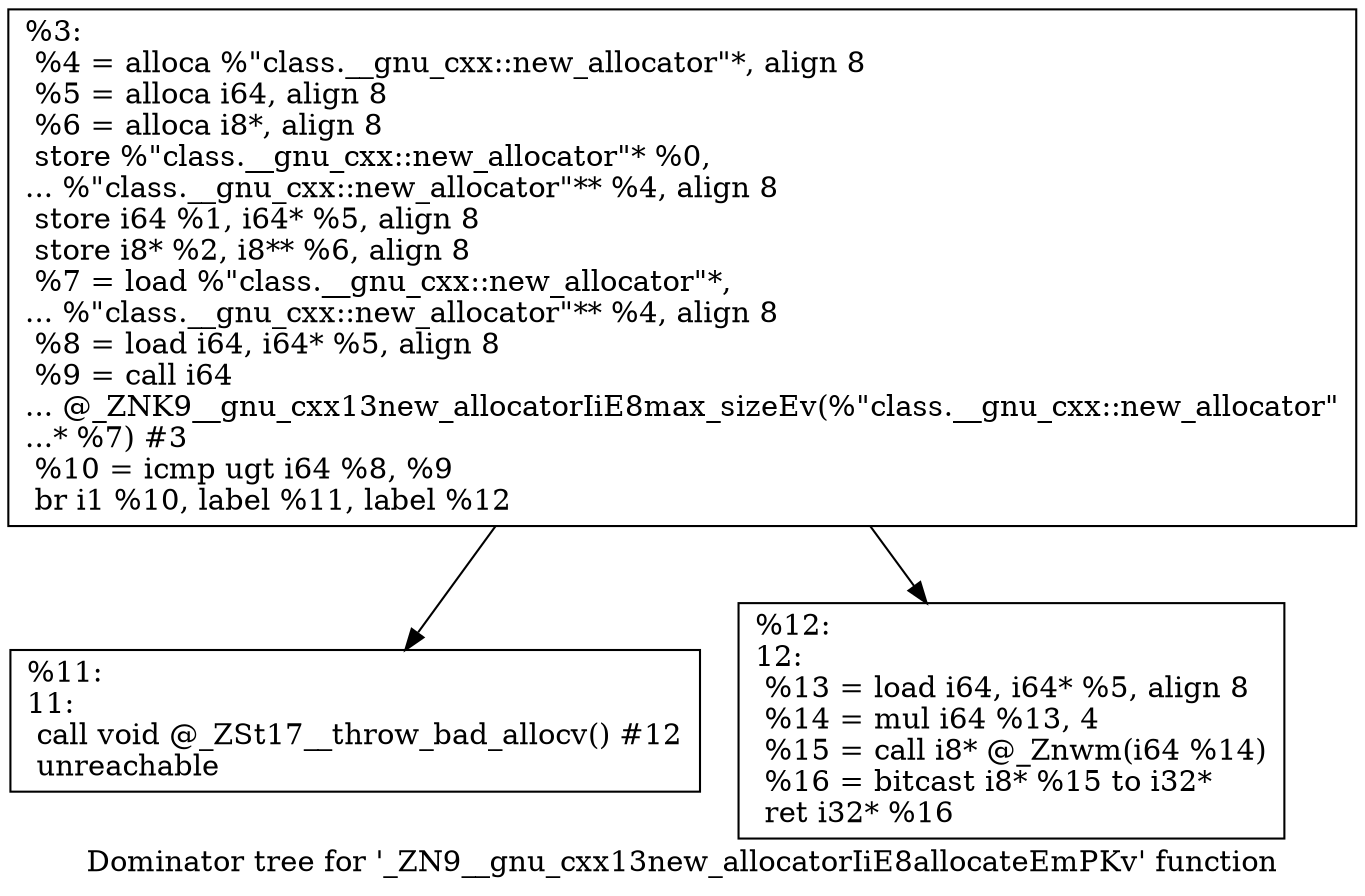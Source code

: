 digraph "Dominator tree for '_ZN9__gnu_cxx13new_allocatorIiE8allocateEmPKv' function" {
	label="Dominator tree for '_ZN9__gnu_cxx13new_allocatorIiE8allocateEmPKv' function";

	Node0x14763c0 [shape=record,label="{%3:\l  %4 = alloca %\"class.__gnu_cxx::new_allocator\"*, align 8\l  %5 = alloca i64, align 8\l  %6 = alloca i8*, align 8\l  store %\"class.__gnu_cxx::new_allocator\"* %0,\l... %\"class.__gnu_cxx::new_allocator\"** %4, align 8\l  store i64 %1, i64* %5, align 8\l  store i8* %2, i8** %6, align 8\l  %7 = load %\"class.__gnu_cxx::new_allocator\"*,\l... %\"class.__gnu_cxx::new_allocator\"** %4, align 8\l  %8 = load i64, i64* %5, align 8\l  %9 = call i64\l... @_ZNK9__gnu_cxx13new_allocatorIiE8max_sizeEv(%\"class.__gnu_cxx::new_allocator\"\l...* %7) #3\l  %10 = icmp ugt i64 %8, %9\l  br i1 %10, label %11, label %12\l}"];
	Node0x14763c0 -> Node0x1476400;
	Node0x14763c0 -> Node0x1476440;
	Node0x1476400 [shape=record,label="{%11:\l11:                                               \l  call void @_ZSt17__throw_bad_allocv() #12\l  unreachable\l}"];
	Node0x1476440 [shape=record,label="{%12:\l12:                                               \l  %13 = load i64, i64* %5, align 8\l  %14 = mul i64 %13, 4\l  %15 = call i8* @_Znwm(i64 %14)\l  %16 = bitcast i8* %15 to i32*\l  ret i32* %16\l}"];
}
